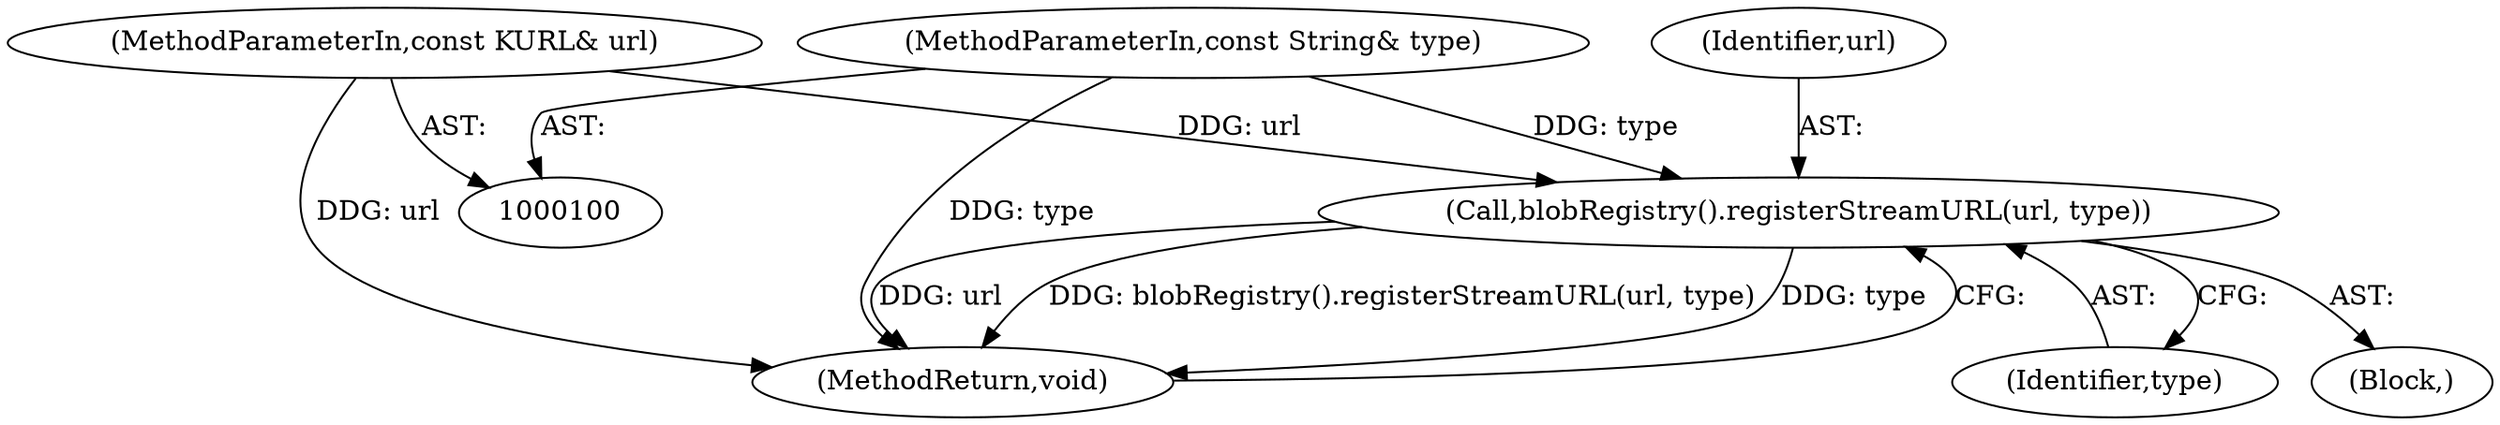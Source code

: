 digraph "1_Chrome_d0c31f0342cefc46a3b3d80359a9779d044d4c0d_13@del" {
"1000107" [label="(Call,blobRegistry().registerStreamURL(url, type))"];
"1000101" [label="(MethodParameterIn,const KURL& url)"];
"1000102" [label="(MethodParameterIn,const String& type)"];
"1000106" [label="(Block,)"];
"1000102" [label="(MethodParameterIn,const String& type)"];
"1000122" [label="(MethodReturn,void)"];
"1000101" [label="(MethodParameterIn,const KURL& url)"];
"1000109" [label="(Identifier,type)"];
"1000107" [label="(Call,blobRegistry().registerStreamURL(url, type))"];
"1000108" [label="(Identifier,url)"];
"1000107" -> "1000106"  [label="AST: "];
"1000107" -> "1000109"  [label="CFG: "];
"1000108" -> "1000107"  [label="AST: "];
"1000109" -> "1000107"  [label="AST: "];
"1000122" -> "1000107"  [label="CFG: "];
"1000107" -> "1000122"  [label="DDG: url"];
"1000107" -> "1000122"  [label="DDG: blobRegistry().registerStreamURL(url, type)"];
"1000107" -> "1000122"  [label="DDG: type"];
"1000101" -> "1000107"  [label="DDG: url"];
"1000102" -> "1000107"  [label="DDG: type"];
"1000101" -> "1000100"  [label="AST: "];
"1000101" -> "1000122"  [label="DDG: url"];
"1000102" -> "1000100"  [label="AST: "];
"1000102" -> "1000122"  [label="DDG: type"];
}
